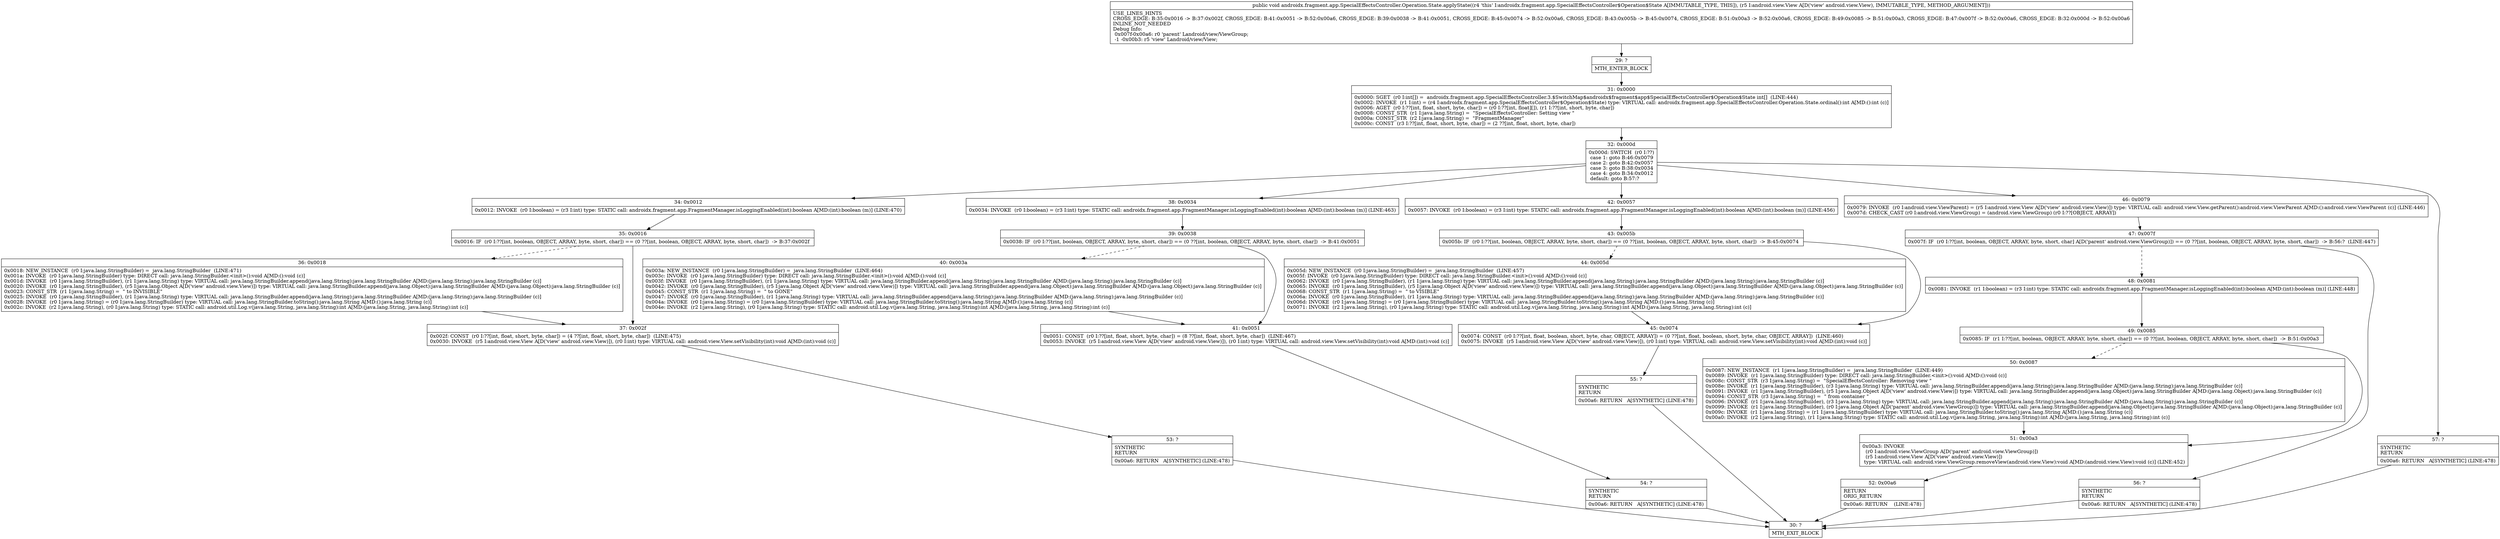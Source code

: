 digraph "CFG forandroidx.fragment.app.SpecialEffectsController.Operation.State.applyState(Landroid\/view\/View;)V" {
Node_29 [shape=record,label="{29\:\ ?|MTH_ENTER_BLOCK\l}"];
Node_31 [shape=record,label="{31\:\ 0x0000|0x0000: SGET  (r0 I:int[]) =  androidx.fragment.app.SpecialEffectsController.3.$SwitchMap$androidx$fragment$app$SpecialEffectsController$Operation$State int[]  (LINE:444)\l0x0002: INVOKE  (r1 I:int) = (r4 I:androidx.fragment.app.SpecialEffectsController$Operation$State) type: VIRTUAL call: androidx.fragment.app.SpecialEffectsController.Operation.State.ordinal():int A[MD:():int (c)]\l0x0006: AGET  (r0 I:??[int, float, short, byte, char]) = (r0 I:??[int, float][]), (r1 I:??[int, short, byte, char]) \l0x0008: CONST_STR  (r1 I:java.lang.String) =  \"SpecialEffectsController: Setting view \" \l0x000a: CONST_STR  (r2 I:java.lang.String) =  \"FragmentManager\" \l0x000c: CONST  (r3 I:??[int, float, short, byte, char]) = (2 ??[int, float, short, byte, char]) \l}"];
Node_32 [shape=record,label="{32\:\ 0x000d|0x000d: SWITCH  (r0 I:??)\l case 1: goto B:46:0x0079\l case 2: goto B:42:0x0057\l case 3: goto B:38:0x0034\l case 4: goto B:34:0x0012\l default: goto B:57:? \l}"];
Node_34 [shape=record,label="{34\:\ 0x0012|0x0012: INVOKE  (r0 I:boolean) = (r3 I:int) type: STATIC call: androidx.fragment.app.FragmentManager.isLoggingEnabled(int):boolean A[MD:(int):boolean (m)] (LINE:470)\l}"];
Node_35 [shape=record,label="{35\:\ 0x0016|0x0016: IF  (r0 I:??[int, boolean, OBJECT, ARRAY, byte, short, char]) == (0 ??[int, boolean, OBJECT, ARRAY, byte, short, char])  \-\> B:37:0x002f \l}"];
Node_36 [shape=record,label="{36\:\ 0x0018|0x0018: NEW_INSTANCE  (r0 I:java.lang.StringBuilder) =  java.lang.StringBuilder  (LINE:471)\l0x001a: INVOKE  (r0 I:java.lang.StringBuilder) type: DIRECT call: java.lang.StringBuilder.\<init\>():void A[MD:():void (c)]\l0x001d: INVOKE  (r0 I:java.lang.StringBuilder), (r1 I:java.lang.String) type: VIRTUAL call: java.lang.StringBuilder.append(java.lang.String):java.lang.StringBuilder A[MD:(java.lang.String):java.lang.StringBuilder (c)]\l0x0020: INVOKE  (r0 I:java.lang.StringBuilder), (r5 I:java.lang.Object A[D('view' android.view.View)]) type: VIRTUAL call: java.lang.StringBuilder.append(java.lang.Object):java.lang.StringBuilder A[MD:(java.lang.Object):java.lang.StringBuilder (c)]\l0x0023: CONST_STR  (r1 I:java.lang.String) =  \" to INVISIBLE\" \l0x0025: INVOKE  (r0 I:java.lang.StringBuilder), (r1 I:java.lang.String) type: VIRTUAL call: java.lang.StringBuilder.append(java.lang.String):java.lang.StringBuilder A[MD:(java.lang.String):java.lang.StringBuilder (c)]\l0x0028: INVOKE  (r0 I:java.lang.String) = (r0 I:java.lang.StringBuilder) type: VIRTUAL call: java.lang.StringBuilder.toString():java.lang.String A[MD:():java.lang.String (c)]\l0x002c: INVOKE  (r2 I:java.lang.String), (r0 I:java.lang.String) type: STATIC call: android.util.Log.v(java.lang.String, java.lang.String):int A[MD:(java.lang.String, java.lang.String):int (c)]\l}"];
Node_37 [shape=record,label="{37\:\ 0x002f|0x002f: CONST  (r0 I:??[int, float, short, byte, char]) = (4 ??[int, float, short, byte, char])  (LINE:475)\l0x0030: INVOKE  (r5 I:android.view.View A[D('view' android.view.View)]), (r0 I:int) type: VIRTUAL call: android.view.View.setVisibility(int):void A[MD:(int):void (c)]\l}"];
Node_53 [shape=record,label="{53\:\ ?|SYNTHETIC\lRETURN\l|0x00a6: RETURN   A[SYNTHETIC] (LINE:478)\l}"];
Node_30 [shape=record,label="{30\:\ ?|MTH_EXIT_BLOCK\l}"];
Node_38 [shape=record,label="{38\:\ 0x0034|0x0034: INVOKE  (r0 I:boolean) = (r3 I:int) type: STATIC call: androidx.fragment.app.FragmentManager.isLoggingEnabled(int):boolean A[MD:(int):boolean (m)] (LINE:463)\l}"];
Node_39 [shape=record,label="{39\:\ 0x0038|0x0038: IF  (r0 I:??[int, boolean, OBJECT, ARRAY, byte, short, char]) == (0 ??[int, boolean, OBJECT, ARRAY, byte, short, char])  \-\> B:41:0x0051 \l}"];
Node_40 [shape=record,label="{40\:\ 0x003a|0x003a: NEW_INSTANCE  (r0 I:java.lang.StringBuilder) =  java.lang.StringBuilder  (LINE:464)\l0x003c: INVOKE  (r0 I:java.lang.StringBuilder) type: DIRECT call: java.lang.StringBuilder.\<init\>():void A[MD:():void (c)]\l0x003f: INVOKE  (r0 I:java.lang.StringBuilder), (r1 I:java.lang.String) type: VIRTUAL call: java.lang.StringBuilder.append(java.lang.String):java.lang.StringBuilder A[MD:(java.lang.String):java.lang.StringBuilder (c)]\l0x0042: INVOKE  (r0 I:java.lang.StringBuilder), (r5 I:java.lang.Object A[D('view' android.view.View)]) type: VIRTUAL call: java.lang.StringBuilder.append(java.lang.Object):java.lang.StringBuilder A[MD:(java.lang.Object):java.lang.StringBuilder (c)]\l0x0045: CONST_STR  (r1 I:java.lang.String) =  \" to GONE\" \l0x0047: INVOKE  (r0 I:java.lang.StringBuilder), (r1 I:java.lang.String) type: VIRTUAL call: java.lang.StringBuilder.append(java.lang.String):java.lang.StringBuilder A[MD:(java.lang.String):java.lang.StringBuilder (c)]\l0x004a: INVOKE  (r0 I:java.lang.String) = (r0 I:java.lang.StringBuilder) type: VIRTUAL call: java.lang.StringBuilder.toString():java.lang.String A[MD:():java.lang.String (c)]\l0x004e: INVOKE  (r2 I:java.lang.String), (r0 I:java.lang.String) type: STATIC call: android.util.Log.v(java.lang.String, java.lang.String):int A[MD:(java.lang.String, java.lang.String):int (c)]\l}"];
Node_41 [shape=record,label="{41\:\ 0x0051|0x0051: CONST  (r0 I:??[int, float, short, byte, char]) = (8 ??[int, float, short, byte, char])  (LINE:467)\l0x0053: INVOKE  (r5 I:android.view.View A[D('view' android.view.View)]), (r0 I:int) type: VIRTUAL call: android.view.View.setVisibility(int):void A[MD:(int):void (c)]\l}"];
Node_54 [shape=record,label="{54\:\ ?|SYNTHETIC\lRETURN\l|0x00a6: RETURN   A[SYNTHETIC] (LINE:478)\l}"];
Node_42 [shape=record,label="{42\:\ 0x0057|0x0057: INVOKE  (r0 I:boolean) = (r3 I:int) type: STATIC call: androidx.fragment.app.FragmentManager.isLoggingEnabled(int):boolean A[MD:(int):boolean (m)] (LINE:456)\l}"];
Node_43 [shape=record,label="{43\:\ 0x005b|0x005b: IF  (r0 I:??[int, boolean, OBJECT, ARRAY, byte, short, char]) == (0 ??[int, boolean, OBJECT, ARRAY, byte, short, char])  \-\> B:45:0x0074 \l}"];
Node_44 [shape=record,label="{44\:\ 0x005d|0x005d: NEW_INSTANCE  (r0 I:java.lang.StringBuilder) =  java.lang.StringBuilder  (LINE:457)\l0x005f: INVOKE  (r0 I:java.lang.StringBuilder) type: DIRECT call: java.lang.StringBuilder.\<init\>():void A[MD:():void (c)]\l0x0062: INVOKE  (r0 I:java.lang.StringBuilder), (r1 I:java.lang.String) type: VIRTUAL call: java.lang.StringBuilder.append(java.lang.String):java.lang.StringBuilder A[MD:(java.lang.String):java.lang.StringBuilder (c)]\l0x0065: INVOKE  (r0 I:java.lang.StringBuilder), (r5 I:java.lang.Object A[D('view' android.view.View)]) type: VIRTUAL call: java.lang.StringBuilder.append(java.lang.Object):java.lang.StringBuilder A[MD:(java.lang.Object):java.lang.StringBuilder (c)]\l0x0068: CONST_STR  (r1 I:java.lang.String) =  \" to VISIBLE\" \l0x006a: INVOKE  (r0 I:java.lang.StringBuilder), (r1 I:java.lang.String) type: VIRTUAL call: java.lang.StringBuilder.append(java.lang.String):java.lang.StringBuilder A[MD:(java.lang.String):java.lang.StringBuilder (c)]\l0x006d: INVOKE  (r0 I:java.lang.String) = (r0 I:java.lang.StringBuilder) type: VIRTUAL call: java.lang.StringBuilder.toString():java.lang.String A[MD:():java.lang.String (c)]\l0x0071: INVOKE  (r2 I:java.lang.String), (r0 I:java.lang.String) type: STATIC call: android.util.Log.v(java.lang.String, java.lang.String):int A[MD:(java.lang.String, java.lang.String):int (c)]\l}"];
Node_45 [shape=record,label="{45\:\ 0x0074|0x0074: CONST  (r0 I:??[int, float, boolean, short, byte, char, OBJECT, ARRAY]) = (0 ??[int, float, boolean, short, byte, char, OBJECT, ARRAY])  (LINE:460)\l0x0075: INVOKE  (r5 I:android.view.View A[D('view' android.view.View)]), (r0 I:int) type: VIRTUAL call: android.view.View.setVisibility(int):void A[MD:(int):void (c)]\l}"];
Node_55 [shape=record,label="{55\:\ ?|SYNTHETIC\lRETURN\l|0x00a6: RETURN   A[SYNTHETIC] (LINE:478)\l}"];
Node_46 [shape=record,label="{46\:\ 0x0079|0x0079: INVOKE  (r0 I:android.view.ViewParent) = (r5 I:android.view.View A[D('view' android.view.View)]) type: VIRTUAL call: android.view.View.getParent():android.view.ViewParent A[MD:():android.view.ViewParent (c)] (LINE:446)\l0x007d: CHECK_CAST (r0 I:android.view.ViewGroup) = (android.view.ViewGroup) (r0 I:??[OBJECT, ARRAY]) \l}"];
Node_47 [shape=record,label="{47\:\ 0x007f|0x007f: IF  (r0 I:??[int, boolean, OBJECT, ARRAY, byte, short, char] A[D('parent' android.view.ViewGroup)]) == (0 ??[int, boolean, OBJECT, ARRAY, byte, short, char])  \-\> B:56:?  (LINE:447)\l}"];
Node_48 [shape=record,label="{48\:\ 0x0081|0x0081: INVOKE  (r1 I:boolean) = (r3 I:int) type: STATIC call: androidx.fragment.app.FragmentManager.isLoggingEnabled(int):boolean A[MD:(int):boolean (m)] (LINE:448)\l}"];
Node_49 [shape=record,label="{49\:\ 0x0085|0x0085: IF  (r1 I:??[int, boolean, OBJECT, ARRAY, byte, short, char]) == (0 ??[int, boolean, OBJECT, ARRAY, byte, short, char])  \-\> B:51:0x00a3 \l}"];
Node_50 [shape=record,label="{50\:\ 0x0087|0x0087: NEW_INSTANCE  (r1 I:java.lang.StringBuilder) =  java.lang.StringBuilder  (LINE:449)\l0x0089: INVOKE  (r1 I:java.lang.StringBuilder) type: DIRECT call: java.lang.StringBuilder.\<init\>():void A[MD:():void (c)]\l0x008c: CONST_STR  (r3 I:java.lang.String) =  \"SpecialEffectsController: Removing view \" \l0x008e: INVOKE  (r1 I:java.lang.StringBuilder), (r3 I:java.lang.String) type: VIRTUAL call: java.lang.StringBuilder.append(java.lang.String):java.lang.StringBuilder A[MD:(java.lang.String):java.lang.StringBuilder (c)]\l0x0091: INVOKE  (r1 I:java.lang.StringBuilder), (r5 I:java.lang.Object A[D('view' android.view.View)]) type: VIRTUAL call: java.lang.StringBuilder.append(java.lang.Object):java.lang.StringBuilder A[MD:(java.lang.Object):java.lang.StringBuilder (c)]\l0x0094: CONST_STR  (r3 I:java.lang.String) =  \" from container \" \l0x0096: INVOKE  (r1 I:java.lang.StringBuilder), (r3 I:java.lang.String) type: VIRTUAL call: java.lang.StringBuilder.append(java.lang.String):java.lang.StringBuilder A[MD:(java.lang.String):java.lang.StringBuilder (c)]\l0x0099: INVOKE  (r1 I:java.lang.StringBuilder), (r0 I:java.lang.Object A[D('parent' android.view.ViewGroup)]) type: VIRTUAL call: java.lang.StringBuilder.append(java.lang.Object):java.lang.StringBuilder A[MD:(java.lang.Object):java.lang.StringBuilder (c)]\l0x009c: INVOKE  (r1 I:java.lang.String) = (r1 I:java.lang.StringBuilder) type: VIRTUAL call: java.lang.StringBuilder.toString():java.lang.String A[MD:():java.lang.String (c)]\l0x00a0: INVOKE  (r2 I:java.lang.String), (r1 I:java.lang.String) type: STATIC call: android.util.Log.v(java.lang.String, java.lang.String):int A[MD:(java.lang.String, java.lang.String):int (c)]\l}"];
Node_51 [shape=record,label="{51\:\ 0x00a3|0x00a3: INVOKE  \l  (r0 I:android.view.ViewGroup A[D('parent' android.view.ViewGroup)])\l  (r5 I:android.view.View A[D('view' android.view.View)])\l type: VIRTUAL call: android.view.ViewGroup.removeView(android.view.View):void A[MD:(android.view.View):void (c)] (LINE:452)\l}"];
Node_52 [shape=record,label="{52\:\ 0x00a6|RETURN\lORIG_RETURN\l|0x00a6: RETURN    (LINE:478)\l}"];
Node_56 [shape=record,label="{56\:\ ?|SYNTHETIC\lRETURN\l|0x00a6: RETURN   A[SYNTHETIC] (LINE:478)\l}"];
Node_57 [shape=record,label="{57\:\ ?|SYNTHETIC\lRETURN\l|0x00a6: RETURN   A[SYNTHETIC] (LINE:478)\l}"];
MethodNode[shape=record,label="{public void androidx.fragment.app.SpecialEffectsController.Operation.State.applyState((r4 'this' I:androidx.fragment.app.SpecialEffectsController$Operation$State A[IMMUTABLE_TYPE, THIS]), (r5 I:android.view.View A[D('view' android.view.View), IMMUTABLE_TYPE, METHOD_ARGUMENT]))  | USE_LINES_HINTS\lCROSS_EDGE: B:35:0x0016 \-\> B:37:0x002f, CROSS_EDGE: B:41:0x0051 \-\> B:52:0x00a6, CROSS_EDGE: B:39:0x0038 \-\> B:41:0x0051, CROSS_EDGE: B:45:0x0074 \-\> B:52:0x00a6, CROSS_EDGE: B:43:0x005b \-\> B:45:0x0074, CROSS_EDGE: B:51:0x00a3 \-\> B:52:0x00a6, CROSS_EDGE: B:49:0x0085 \-\> B:51:0x00a3, CROSS_EDGE: B:47:0x007f \-\> B:52:0x00a6, CROSS_EDGE: B:32:0x000d \-\> B:52:0x00a6\lINLINE_NOT_NEEDED\lDebug Info:\l  0x007f\-0x00a6: r0 'parent' Landroid\/view\/ViewGroup;\l  \-1 \-0x00b3: r5 'view' Landroid\/view\/View;\l}"];
MethodNode -> Node_29;Node_29 -> Node_31;
Node_31 -> Node_32;
Node_32 -> Node_34;
Node_32 -> Node_38;
Node_32 -> Node_42;
Node_32 -> Node_46;
Node_32 -> Node_57;
Node_34 -> Node_35;
Node_35 -> Node_36[style=dashed];
Node_35 -> Node_37;
Node_36 -> Node_37;
Node_37 -> Node_53;
Node_53 -> Node_30;
Node_38 -> Node_39;
Node_39 -> Node_40[style=dashed];
Node_39 -> Node_41;
Node_40 -> Node_41;
Node_41 -> Node_54;
Node_54 -> Node_30;
Node_42 -> Node_43;
Node_43 -> Node_44[style=dashed];
Node_43 -> Node_45;
Node_44 -> Node_45;
Node_45 -> Node_55;
Node_55 -> Node_30;
Node_46 -> Node_47;
Node_47 -> Node_48[style=dashed];
Node_47 -> Node_56;
Node_48 -> Node_49;
Node_49 -> Node_50[style=dashed];
Node_49 -> Node_51;
Node_50 -> Node_51;
Node_51 -> Node_52;
Node_52 -> Node_30;
Node_56 -> Node_30;
Node_57 -> Node_30;
}

